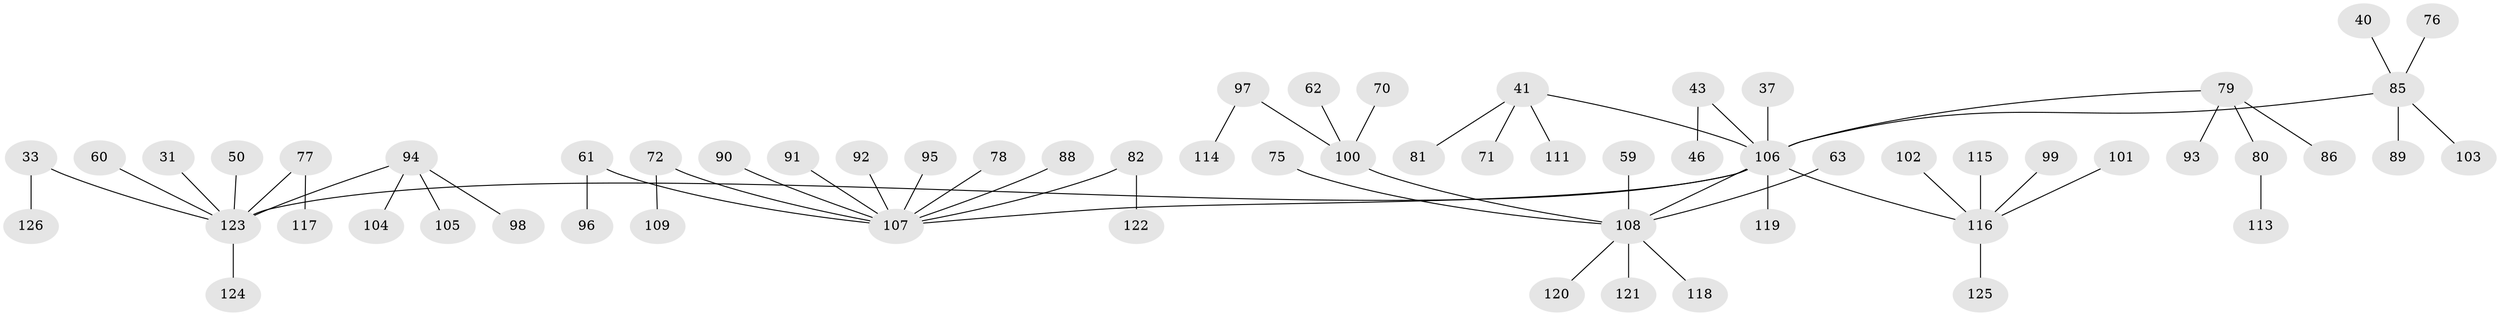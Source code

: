 // original degree distribution, {5: 0.05555555555555555, 4: 0.05555555555555555, 6: 0.023809523809523808, 3: 0.1349206349206349, 2: 0.20634920634920634, 1: 0.5238095238095238}
// Generated by graph-tools (version 1.1) at 2025/52/03/09/25 04:52:58]
// undirected, 63 vertices, 62 edges
graph export_dot {
graph [start="1"]
  node [color=gray90,style=filled];
  31;
  33;
  37;
  40;
  41 [super="+16+26"];
  43;
  46;
  50;
  59;
  60;
  61;
  62;
  63;
  70;
  71;
  72 [super="+68"];
  75;
  76;
  77;
  78;
  79 [super="+44+47"];
  80;
  81;
  82;
  85 [super="+65"];
  86;
  88;
  89;
  90;
  91;
  92;
  93;
  94;
  95;
  96;
  97 [super="+87"];
  98;
  99;
  100 [super="+45"];
  101;
  102;
  103;
  104;
  105;
  106 [super="+15+52+7+24+18"];
  107 [super="+74"];
  108 [super="+25+21+49+53"];
  109;
  111;
  113;
  114;
  115;
  116 [super="+67+73+84+112"];
  117;
  118;
  119;
  120;
  121;
  122;
  123 [super="+42+110"];
  124;
  125;
  126;
  31 -- 123;
  33 -- 126;
  33 -- 123;
  37 -- 106;
  40 -- 85;
  41 -- 111;
  41 -- 81;
  41 -- 71;
  41 -- 106;
  43 -- 46;
  43 -- 106;
  50 -- 123;
  59 -- 108;
  60 -- 123;
  61 -- 96;
  61 -- 107;
  62 -- 100;
  63 -- 108;
  70 -- 100;
  72 -- 107;
  72 -- 109;
  75 -- 108;
  76 -- 85;
  77 -- 117;
  77 -- 123;
  78 -- 107;
  79 -- 80;
  79 -- 93;
  79 -- 86;
  79 -- 106;
  80 -- 113;
  82 -- 122;
  82 -- 107;
  85 -- 89;
  85 -- 103;
  85 -- 106;
  88 -- 107;
  90 -- 107;
  91 -- 107;
  92 -- 107;
  94 -- 98;
  94 -- 104;
  94 -- 105;
  94 -- 123;
  95 -- 107;
  97 -- 114;
  97 -- 100;
  99 -- 116;
  100 -- 108;
  101 -- 116;
  102 -- 116;
  106 -- 119;
  106 -- 107;
  106 -- 116;
  106 -- 123;
  106 -- 108;
  108 -- 118;
  108 -- 120;
  108 -- 121;
  115 -- 116;
  116 -- 125;
  123 -- 124;
}
